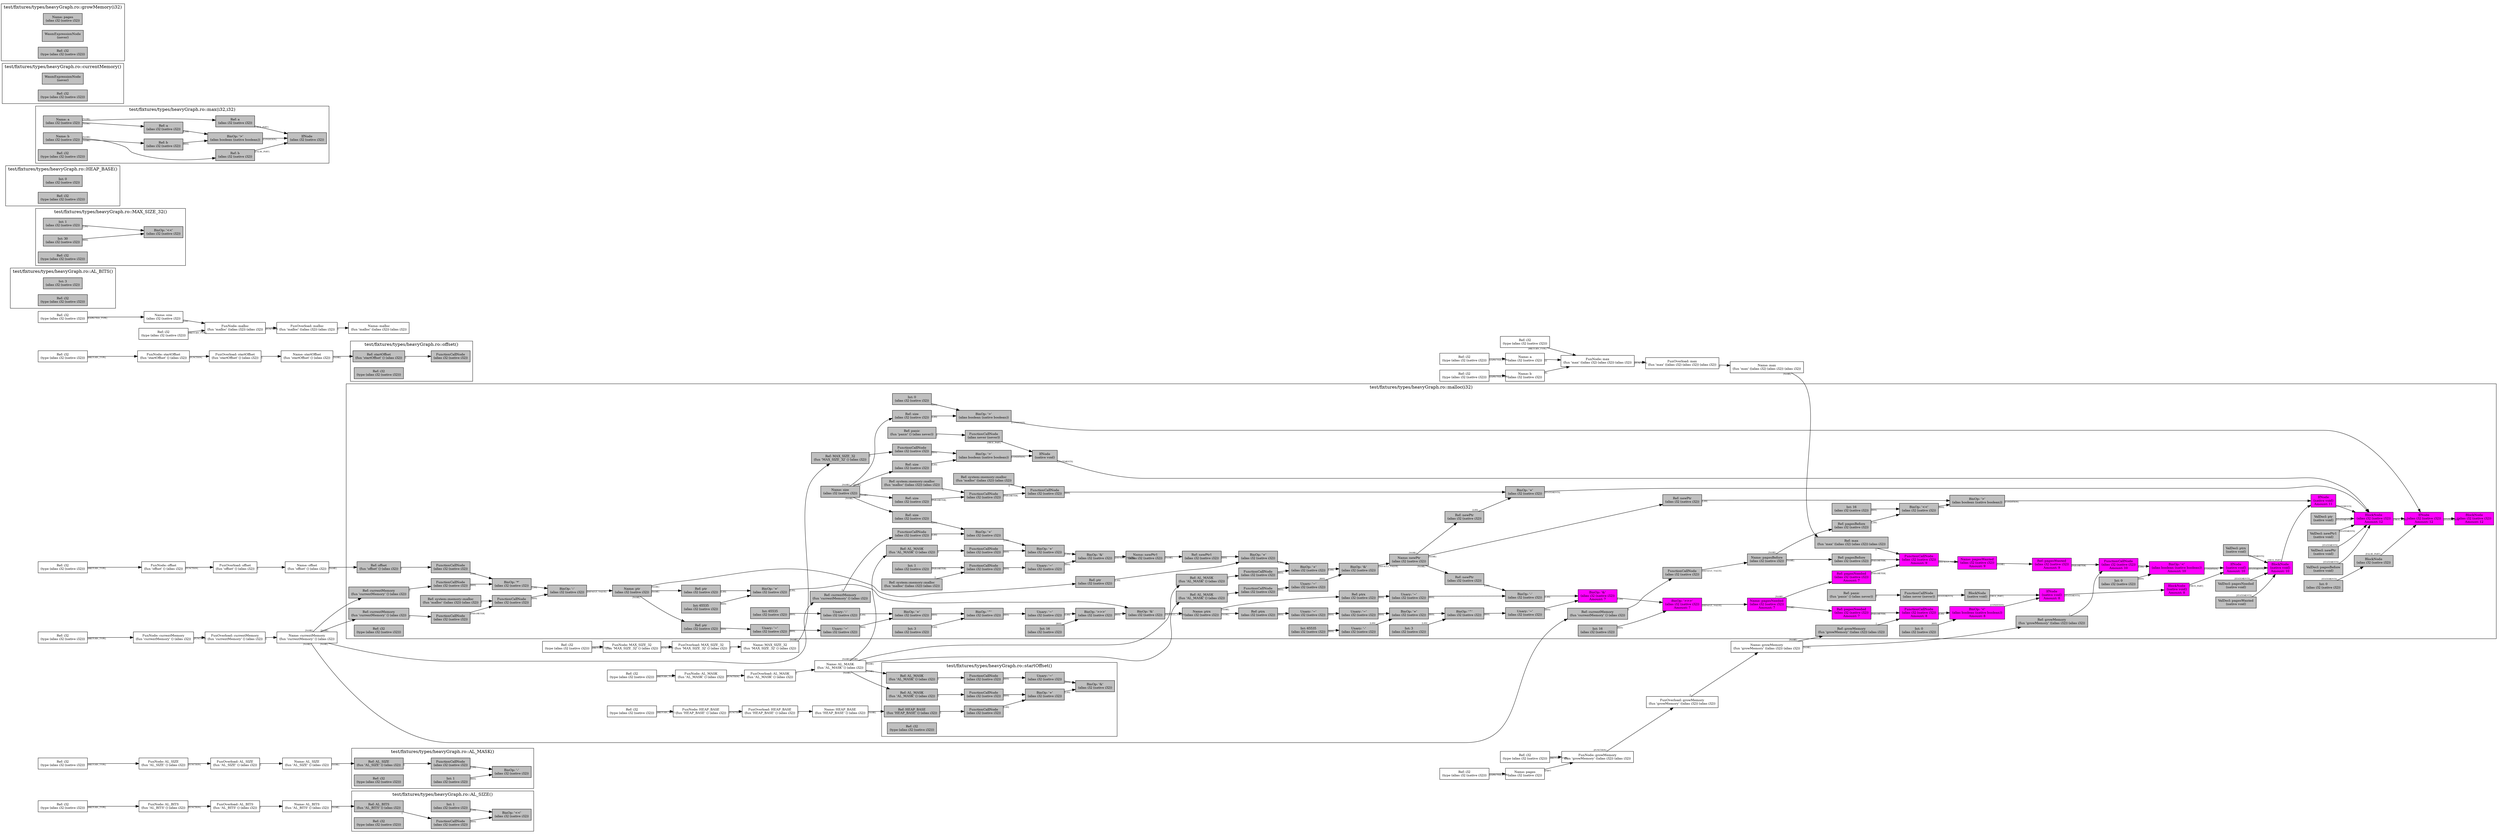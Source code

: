 digraph Document {
  node [shape=box,fontsize=10]; rankdir=LR;
  1 [label="FunOverload: AL_BITS\n(fun 'AL_BITS' () (alias i32))", fillcolor=grey];
  2 [label="FunNode: AL_BITS\n(fun 'AL_BITS' () (alias i32))", fillcolor=grey];
  3 [label="Ref: i32\n(type (alias i32 (native i32)))", fillcolor=grey];
  4 [label="Name: AL_BITS\n(fun 'AL_BITS' () (alias i32))", fillcolor=grey];
  5 [label="FunOverload: AL_SIZE\n(fun 'AL_SIZE' () (alias i32))", fillcolor=grey];
  6 [label="FunNode: AL_SIZE\n(fun 'AL_SIZE' () (alias i32))", fillcolor=grey];
  7 [label="Ref: i32\n(type (alias i32 (native i32)))", fillcolor=grey];
  8 [label="Name: AL_SIZE\n(fun 'AL_SIZE' () (alias i32))", fillcolor=grey];
  9 [label="FunOverload: AL_MASK\n(fun 'AL_MASK' () (alias i32))", fillcolor=grey];
  10 [label="FunNode: AL_MASK\n(fun 'AL_MASK' () (alias i32))", fillcolor=grey];
  11 [label="Ref: i32\n(type (alias i32 (native i32)))", fillcolor=grey];
  12 [label="Name: AL_MASK\n(fun 'AL_MASK' () (alias i32))", fillcolor=grey];
  13 [label="FunOverload: MAX_SIZE_32\n(fun 'MAX_SIZE_32' () (alias i32))", fillcolor=grey];
  14 [label="FunNode: MAX_SIZE_32\n(fun 'MAX_SIZE_32' () (alias i32))", fillcolor=grey];
  15 [label="Ref: i32\n(type (alias i32 (native i32)))", fillcolor=grey];
  16 [label="Name: MAX_SIZE_32\n(fun 'MAX_SIZE_32' () (alias i32))", fillcolor=grey];
  17 [label="FunOverload: HEAP_BASE\n(fun 'HEAP_BASE' () (alias i32))", fillcolor=grey];
  18 [label="FunNode: HEAP_BASE\n(fun 'HEAP_BASE' () (alias i32))", fillcolor=grey];
  19 [label="Ref: i32\n(type (alias i32 (native i32)))", fillcolor=grey];
  20 [label="Name: HEAP_BASE\n(fun 'HEAP_BASE' () (alias i32))", fillcolor=grey];
  21 [label="FunOverload: startOffset\n(fun 'startOffset' () (alias i32))", fillcolor=grey];
  22 [label="FunNode: startOffset\n(fun 'startOffset' () (alias i32))", fillcolor=grey];
  23 [label="Ref: i32\n(type (alias i32 (native i32)))", fillcolor=grey];
  24 [label="Name: startOffset\n(fun 'startOffset' () (alias i32))", fillcolor=grey];
  25 [label="FunOverload: offset\n(fun 'offset' () (alias i32))", fillcolor=grey];
  26 [label="FunNode: offset\n(fun 'offset' () (alias i32))", fillcolor=grey];
  27 [label="Ref: i32\n(type (alias i32 (native i32)))", fillcolor=grey];
  28 [label="Name: offset\n(fun 'offset' () (alias i32))", fillcolor=grey];
  29 [label="FunOverload: max\n(fun 'max' ((alias i32) (alias i32)) (alias i32))", fillcolor=grey];
  30 [label="FunNode: max\n(fun 'max' ((alias i32) (alias i32)) (alias i32))", fillcolor=grey];
  31 [label="Ref: i32\n(type (alias i32 (native i32)))", fillcolor=grey];
  32 [label="Name: a\n(alias i32 (native i32))", fillcolor=grey];
  33 [label="Ref: i32\n(type (alias i32 (native i32)))", fillcolor=grey];
  34 [label="Name: b\n(alias i32 (native i32))", fillcolor=grey];
  35 [label="Ref: i32\n(type (alias i32 (native i32)))", fillcolor=grey];
  36 [label="Name: max\n(fun 'max' ((alias i32) (alias i32)) (alias i32))", fillcolor=grey];
  37 [label="FunOverload: currentMemory\n(fun 'currentMemory' () (alias i32))", fillcolor=grey];
  38 [label="FunNode: currentMemory\n(fun 'currentMemory' () (alias i32))", fillcolor=grey];
  39 [label="Ref: i32\n(type (alias i32 (native i32)))", fillcolor=grey];
  40 [label="Name: currentMemory\n(fun 'currentMemory' () (alias i32))", fillcolor=grey];
  41 [label="FunOverload: growMemory\n(fun 'growMemory' ((alias i32)) (alias i32))", fillcolor=grey];
  42 [label="FunNode: growMemory\n(fun 'growMemory' ((alias i32)) (alias i32))", fillcolor=grey];
  43 [label="Ref: i32\n(type (alias i32 (native i32)))", fillcolor=grey];
  44 [label="Name: pages\n(alias i32 (native i32))", fillcolor=grey];
  45 [label="Ref: i32\n(type (alias i32 (native i32)))", fillcolor=grey];
  46 [label="Name: growMemory\n(fun 'growMemory' ((alias i32)) (alias i32))", fillcolor=grey];
  47 [label="FunOverload: malloc\n(fun 'malloc' ((alias i32)) (alias i32))", fillcolor=grey];
  48 [label="FunNode: malloc\n(fun 'malloc' ((alias i32)) (alias i32))", fillcolor=grey];
  49 [label="Ref: i32\n(type (alias i32 (native i32)))", fillcolor=grey];
  50 [label="Name: size\n(alias i32 (native i32))", fillcolor=grey];
  51 [label="Ref: i32\n(type (alias i32 (native i32)))", fillcolor=grey];
  52 [label="Name: malloc\n(fun 'malloc' ((alias i32)) (alias i32))", fillcolor=grey];
  subgraph cluster0 { rankdir=TB;
    node [style=filled, fillcolor=grey];
    53 [label="Int: 3\n(alias i32 (native i32))", fillcolor=grey];
    54 [label="Ref: i32\n(type (alias i32 (native i32)))", fillcolor=grey];
  label="test/fixtures/types/heavyGraph.ro::AL_BITS()";
}
  subgraph cluster1 { rankdir=TB;
    node [style=filled, fillcolor=grey];
    55 [label="BinOp: '<<'\n(alias i32 (native i32))", fillcolor=grey];
    56 [label="Int: 1\n(alias i32 (native i32))", fillcolor=grey];
    57 [label="FunctionCallNode\n(alias i32 (native i32))", fillcolor=grey];
    58 [label="Ref: AL_BITS\n(fun 'AL_BITS' () (alias i32))", fillcolor=grey];
    59 [label="Ref: i32\n(type (alias i32 (native i32)))", fillcolor=grey];
    56 -> 55[taillabel="[LHS]" fontname="times" fontsize = 7 color="black" ];
    57 -> 55[taillabel="[RHS]" fontname="times" fontsize = 7 color="black" ];
    58 -> 57[taillabel="[]" fontname="times" fontsize = 7 color="black" ];
  label="test/fixtures/types/heavyGraph.ro::AL_SIZE()";
}
  subgraph cluster2 { rankdir=TB;
    node [style=filled, fillcolor=grey];
    60 [label="BinOp: '-'\n(alias i32 (native i32))", fillcolor=grey];
    61 [label="FunctionCallNode\n(alias i32 (native i32))", fillcolor=grey];
    62 [label="Ref: AL_SIZE\n(fun 'AL_SIZE' () (alias i32))", fillcolor=grey];
    63 [label="Int: 1\n(alias i32 (native i32))", fillcolor=grey];
    64 [label="Ref: i32\n(type (alias i32 (native i32)))", fillcolor=grey];
    61 -> 60[taillabel="[LHS]" fontname="times" fontsize = 7 color="black" ];
    62 -> 61[taillabel="[]" fontname="times" fontsize = 7 color="black" ];
    63 -> 60[taillabel="[RHS]" fontname="times" fontsize = 7 color="black" ];
  label="test/fixtures/types/heavyGraph.ro::AL_MASK()";
}
  subgraph cluster3 { rankdir=TB;
    node [style=filled, fillcolor=grey];
    65 [label="BinOp: '<<'\n(alias i32 (native i32))", fillcolor=grey];
    66 [label="Int: 1\n(alias i32 (native i32))", fillcolor=grey];
    67 [label="Int: 30\n(alias i32 (native i32))", fillcolor=grey];
    68 [label="Ref: i32\n(type (alias i32 (native i32)))", fillcolor=grey];
    66 -> 65[taillabel="[LHS]" fontname="times" fontsize = 7 color="black" ];
    67 -> 65[taillabel="[RHS]" fontname="times" fontsize = 7 color="black" ];
  label="test/fixtures/types/heavyGraph.ro::MAX_SIZE_32()";
}
  subgraph cluster4 { rankdir=TB;
    node [style=filled, fillcolor=grey];
    69 [label="Int: 0\n(alias i32 (native i32))", fillcolor=grey];
    70 [label="Ref: i32\n(type (alias i32 (native i32)))", fillcolor=grey];
  label="test/fixtures/types/heavyGraph.ro::HEAP_BASE()";
}
  subgraph cluster5 { rankdir=TB;
    node [style=filled, fillcolor=grey];
    71 [label="BinOp: '&'\n(alias i32 (native i32))", fillcolor=grey];
    72 [label="BinOp: '+'\n(alias i32 (native i32))", fillcolor=grey];
    73 [label="FunctionCallNode\n(alias i32 (native i32))", fillcolor=grey];
    74 [label="Ref: HEAP_BASE\n(fun 'HEAP_BASE' () (alias i32))", fillcolor=grey];
    75 [label="FunctionCallNode\n(alias i32 (native i32))", fillcolor=grey];
    76 [label="Ref: AL_MASK\n(fun 'AL_MASK' () (alias i32))", fillcolor=grey];
    77 [label="Unary: '~'\n(alias i32 (native i32))", fillcolor=grey];
    78 [label="FunctionCallNode\n(alias i32 (native i32))", fillcolor=grey];
    79 [label="Ref: AL_MASK\n(fun 'AL_MASK' () (alias i32))", fillcolor=grey];
    80 [label="Ref: i32\n(type (alias i32 (native i32)))", fillcolor=grey];
    72 -> 71[taillabel="[LHS]" fontname="times" fontsize = 7 color="black" ];
    73 -> 72[taillabel="[LHS]" fontname="times" fontsize = 7 color="black" ];
    74 -> 73[taillabel="[]" fontname="times" fontsize = 7 color="black" ];
    75 -> 72[taillabel="[RHS]" fontname="times" fontsize = 7 color="black" ];
    76 -> 75[taillabel="[]" fontname="times" fontsize = 7 color="black" ];
    77 -> 71[taillabel="[RHS]" fontname="times" fontsize = 7 color="black" ];
    78 -> 77[taillabel="[RHS]" fontname="times" fontsize = 7 color="black" ];
    79 -> 78[taillabel="[]" fontname="times" fontsize = 7 color="black" ];
  label="test/fixtures/types/heavyGraph.ro::startOffset()";
}
  subgraph cluster6 { rankdir=TB;
    node [style=filled, fillcolor=grey];
    81 [label="FunctionCallNode\n(alias i32 (native i32))", fillcolor=grey];
    82 [label="Ref: startOffset\n(fun 'startOffset' () (alias i32))", fillcolor=grey];
    83 [label="Ref: i32\n(type (alias i32 (native i32)))", fillcolor=grey];
    82 -> 81[taillabel="[]" fontname="times" fontsize = 7 color="black" ];
  label="test/fixtures/types/heavyGraph.ro::offset()";
}
  subgraph cluster7 { rankdir=TB;
    node [style=filled, fillcolor=grey];
    84 [label="Name: a\n(alias i32 (native i32))", fillcolor=grey];
    85 [label="Name: b\n(alias i32 (native i32))", fillcolor=grey];
    86 [label="IfNode\n(alias i32 (native i32))", fillcolor=grey];
    87 [label="Ref: a\n(alias i32 (native i32))", fillcolor=grey];
    88 [label="BinOp: '>'\n(alias boolean (native boolean))", fillcolor=grey];
    89 [label="Ref: a\n(alias i32 (native i32))", fillcolor=grey];
    90 [label="Ref: b\n(alias i32 (native i32))", fillcolor=grey];
    91 [label="Ref: b\n(alias i32 (native i32))", fillcolor=grey];
    92 [label="Ref: i32\n(type (alias i32 (native i32)))", fillcolor=grey];
    84 -> 87[taillabel="[NAME]" fontname="times" fontsize = 7 color="black" ];
    84 -> 89[taillabel="[NAME]" fontname="times" fontsize = 7 color="black" ];
    85 -> 90[taillabel="[NAME]" fontname="times" fontsize = 7 color="black" ];
    85 -> 91[taillabel="[NAME]" fontname="times" fontsize = 7 color="black" ];
    87 -> 86[taillabel="[TRUE_PART]" fontname="times" fontsize = 7 color="black" ];
    88 -> 86[taillabel="[CONDITION]" fontname="times" fontsize = 7 color="black" ];
    89 -> 88[taillabel="[LHS]" fontname="times" fontsize = 7 color="black" ];
    90 -> 88[taillabel="[RHS]" fontname="times" fontsize = 7 color="black" ];
    91 -> 86[taillabel="[FALSE_PART]" fontname="times" fontsize = 7 color="black" ];
  label="test/fixtures/types/heavyGraph.ro::max(i32,i32)";
}
  subgraph cluster8 { rankdir=TB;
    node [style=filled, fillcolor=grey];
    93 [label="WasmExpressionNode\n(never)", fillcolor=grey];
    94 [label="Ref: i32\n(type (alias i32 (native i32)))", fillcolor=grey];
  label="test/fixtures/types/heavyGraph.ro::currentMemory()";
}
  subgraph cluster9 { rankdir=TB;
    node [style=filled, fillcolor=grey];
    95 [label="Name: pages\n(alias i32 (native i32))", fillcolor=grey];
    96 [label="WasmExpressionNode\n(never)", fillcolor=grey];
    97 [label="Ref: i32\n(type (alias i32 (native i32)))", fillcolor=grey];
  label="test/fixtures/types/heavyGraph.ro::growMemory(i32)";
}
  subgraph cluster10 { rankdir=TB;
    node [style=filled, fillcolor=grey];
    98 [label="Name: size\n(alias i32 (native i32))", fillcolor=grey];
    99 [label="BlockNode\n(alias i32 (native i32))
Amount: 12", fillcolor=magenta];
    100 [label="IfNode\n(alias i32 (native i32))
Amount: 12", fillcolor=magenta];
    101 [label="BlockNode\n(alias i32 (native i32))
Amount: 12", fillcolor=magenta];
    102 [label="IfNode\n(native void)", fillcolor=grey];
    103 [label="FunctionCallNode\n(alias never (never))", fillcolor=grey];
    104 [label="Ref: panic\n(fun 'panic' () (alias never))", fillcolor=grey];
    105 [label="BinOp: '>'\n(alias boolean (native boolean))", fillcolor=grey];
    106 [label="Ref: size\n(alias i32 (native i32))", fillcolor=grey];
    107 [label="FunctionCallNode\n(alias i32 (native i32))", fillcolor=grey];
    108 [label="Ref: MAX_SIZE_32\n(fun 'MAX_SIZE_32' () (alias i32))", fillcolor=grey];
    109 [label="ValDecl: ptr\n(native void)", fillcolor=grey];
    110 [label="Name: ptr\n(alias i32 (native i32))", fillcolor=grey];
    111 [label="BinOp: '-'\n(alias i32 (native i32))", fillcolor=grey];
    112 [label="BinOp: '*'\n(alias i32 (native i32))", fillcolor=grey];
    113 [label="FunctionCallNode\n(alias i32 (native i32))", fillcolor=grey];
    114 [label="Ref: offset\n(fun 'offset' () (alias i32))", fillcolor=grey];
    115 [label="FunctionCallNode\n(alias i32 (native i32))", fillcolor=grey];
    116 [label="Ref: currentMemory\n(fun 'currentMemory' () (alias i32))", fillcolor=grey];
    117 [label="FunctionCallNode\n(alias i32 (native i32))", fillcolor=grey];
    118 [label="Ref: system::memory::malloc\n(fun 'malloc' ((alias i32)) (alias i32))", fillcolor=grey];
    119 [label="FunctionCallNode\n(alias i32 (native i32))", fillcolor=grey];
    120 [label="Ref: currentMemory\n(fun 'currentMemory' () (alias i32))", fillcolor=grey];
    121 [label="ValDecl: newPtr1\n(native void)", fillcolor=grey];
    122 [label="Name: newPtr1\n(alias i32 (native i32))", fillcolor=grey];
    123 [label="BinOp: '&'\n(alias i32 (native i32))", fillcolor=grey];
    124 [label="BinOp: '+'\n(alias i32 (native i32))", fillcolor=grey];
    125 [label="BinOp: '+'\n(alias i32 (native i32))", fillcolor=grey];
    126 [label="FunctionCallNode\n(alias i32 (native i32))", fillcolor=grey];
    127 [label="Ref: currentMemory\n(fun 'currentMemory' () (alias i32))", fillcolor=grey];
    128 [label="Ref: size\n(alias i32 (native i32))", fillcolor=grey];
    129 [label="FunctionCallNode\n(alias i32 (native i32))", fillcolor=grey];
    130 [label="Ref: AL_MASK\n(fun 'AL_MASK' () (alias i32))", fillcolor=grey];
    131 [label="Unary: '~'\n(alias i32 (native i32))", fillcolor=grey];
    132 [label="FunctionCallNode\n(alias i32 (native i32))", fillcolor=grey];
    133 [label="Ref: system::memory::malloc\n(fun 'malloc' ((alias i32)) (alias i32))", fillcolor=grey];
    134 [label="Int: 1\n(alias i32 (native i32))", fillcolor=grey];
    135 [label="ValDecl: newPtr\n(native void)", fillcolor=grey];
    136 [label="Name: newPtr\n(alias i32 (native i32))", fillcolor=grey];
    137 [label="BinOp: '&'\n(alias i32 (native i32))", fillcolor=grey];
    138 [label="BinOp: '+'\n(alias i32 (native i32))", fillcolor=grey];
    139 [label="BinOp: '+'\n(alias i32 (native i32))", fillcolor=grey];
    140 [label="Ref: ptr\n(alias i32 (native i32))", fillcolor=grey];
    141 [label="Ref: newPtr1\n(alias i32 (native i32))", fillcolor=grey];
    142 [label="FunctionCallNode\n(alias i32 (native i32))", fillcolor=grey];
    143 [label="Ref: AL_MASK\n(fun 'AL_MASK' () (alias i32))", fillcolor=grey];
    144 [label="Unary: '~'\n(alias i32 (native i32))", fillcolor=grey];
    145 [label="FunctionCallNode\n(alias i32 (native i32))", fillcolor=grey];
    146 [label="Ref: AL_MASK\n(fun 'AL_MASK' () (alias i32))", fillcolor=grey];
    147 [label="ValDecl: pagesBefore\n(native void)", fillcolor=grey];
    148 [label="Name: pagesBefore\n(alias i32 (native i32))", fillcolor=grey];
    149 [label="FunctionCallNode\n(alias i32 (native i32))", fillcolor=grey];
    150 [label="Ref: currentMemory\n(fun 'currentMemory' () (alias i32))", fillcolor=grey];
    151 [label="IfNode\n(native void)
Amount: 11", fillcolor=magenta];
    152 [label="BlockNode\n(native void)
Amount: 10", fillcolor=magenta];
    153 [label="ValDecl: ptrx\n(native void)", fillcolor=grey];
    154 [label="Name: ptrx\n(alias i32 (native i32))", fillcolor=grey];
    155 [label="BinOp: '&'\n(alias i32 (native i32))", fillcolor=grey];
    156 [label="BinOp: '+'\n(alias i32 (native i32))", fillcolor=grey];
    157 [label="Ref: ptr\n(alias i32 (native i32))", fillcolor=grey];
    158 [label="Int: 65535\n(alias i32 (native i32))", fillcolor=grey];
    159 [label="BinOp: '>>>'\n(alias i32 (native i32))", fillcolor=grey];
    160 [label="Unary: '~'\n(alias i32 (native i32))", fillcolor=grey];
    161 [label="BinOp: '^'\n(alias i32 (native i32))", fillcolor=grey];
    162 [label="Int: 3\n(alias i32 (native i32))", fillcolor=grey];
    163 [label="BinOp: '+'\n(alias i32 (native i32))", fillcolor=grey];
    164 [label="Unary: '-'\n(alias i32 (native i32))", fillcolor=grey];
    165 [label="Int: 65535\n(alias i32 (native i32))", fillcolor=grey];
    166 [label="Unary: '~'\n(alias i32 (native i32))", fillcolor=grey];
    167 [label="Unary: '~'\n(alias i32 (native i32))", fillcolor=grey];
    168 [label="Ref: ptr\n(alias i32 (native i32))", fillcolor=grey];
    169 [label="Int: 16\n(alias i32 (native i32))", fillcolor=grey];
    170 [label="ValDecl: pagesNeeded\n(native void)", fillcolor=grey];
    171 [label="Name: pagesNeeded\n(alias i32 (native i32))
Amount: 7", fillcolor=magenta];
    172 [label="BinOp: '>>>'\n(alias i32 (native i32))
Amount: 7", fillcolor=magenta];
    173 [label="BinOp: '&'\n(alias i32 (native i32))
Amount: 7", fillcolor=magenta];
    174 [label="BinOp: '-'\n(alias i32 (native i32))", fillcolor=grey];
    175 [label="Ref: newPtr\n(alias i32 (native i32))", fillcolor=grey];
    176 [label="Unary: '~'\n(alias i32 (native i32))", fillcolor=grey];
    177 [label="Ref: ptrx\n(alias i32 (native i32))", fillcolor=grey];
    178 [label="Unary: '~'\n(alias i32 (native i32))", fillcolor=grey];
    179 [label="BinOp: '^'\n(alias i32 (native i32))", fillcolor=grey];
    180 [label="Int: 3\n(alias i32 (native i32))", fillcolor=grey];
    181 [label="BinOp: '+'\n(alias i32 (native i32))", fillcolor=grey];
    182 [label="Unary: '-'\n(alias i32 (native i32))", fillcolor=grey];
    183 [label="Int: 65535\n(alias i32 (native i32))", fillcolor=grey];
    184 [label="Unary: '~'\n(alias i32 (native i32))", fillcolor=grey];
    185 [label="Unary: '~'\n(alias i32 (native i32))", fillcolor=grey];
    186 [label="Ref: ptrx\n(alias i32 (native i32))", fillcolor=grey];
    187 [label="Int: 16\n(alias i32 (native i32))", fillcolor=grey];
    188 [label="ValDecl: pagesWanted\n(native void)", fillcolor=grey];
    189 [label="Name: pagesWanted\n(alias i32 (native i32))
Amount: 9", fillcolor=magenta];
    190 [label="FunctionCallNode\n(alias i32 (native i32))
Amount: 9", fillcolor=magenta];
    191 [label="Ref: max\n(fun 'max' ((alias i32) (alias i32)) (alias i32))", fillcolor=grey];
    192 [label="Ref: pagesBefore\n(alias i32 (native i32))", fillcolor=grey];
    193 [label="Ref: pagesNeeded\n(alias i32 (native i32))
Amount: 7", fillcolor=magenta];
    194 [label="IfNode\n(native void)
Amount: 10", fillcolor=magenta];
    195 [label="BlockNode\n(native void)
Amount: 8", fillcolor=magenta];
    196 [label="IfNode\n(native void)
Amount: 8", fillcolor=magenta];
    197 [label="BlockNode\n(native void)", fillcolor=grey];
    198 [label="FunctionCallNode\n(alias never (never))", fillcolor=grey];
    199 [label="Ref: panic\n(fun 'panic' () (alias never))", fillcolor=grey];
    200 [label="BinOp: '<'\n(alias boolean (native boolean))
Amount: 8", fillcolor=magenta];
    201 [label="FunctionCallNode\n(alias i32 (native i32))
Amount: 8", fillcolor=magenta];
    202 [label="Ref: growMemory\n(fun 'growMemory' ((alias i32)) (alias i32))", fillcolor=grey];
    203 [label="Ref: pagesNeeded\n(alias i32 (native i32))
Amount: 7", fillcolor=magenta];
    204 [label="Int: 0\n(alias i32 (native i32))", fillcolor=grey];
    205 [label="BinOp: '<'\n(alias boolean (native boolean))
Amount: 10", fillcolor=magenta];
    206 [label="FunctionCallNode\n(alias i32 (native i32))
Amount: 10", fillcolor=magenta];
    207 [label="Ref: growMemory\n(fun 'growMemory' ((alias i32)) (alias i32))", fillcolor=grey];
    208 [label="Ref: pagesWanted\n(alias i32 (native i32))
Amount: 9", fillcolor=magenta];
    209 [label="Int: 0\n(alias i32 (native i32))", fillcolor=grey];
    210 [label="BinOp: '>'\n(alias boolean (native boolean))", fillcolor=grey];
    211 [label="Ref: newPtr\n(alias i32 (native i32))", fillcolor=grey];
    212 [label="BinOp: '<<'\n(alias i32 (native i32))", fillcolor=grey];
    213 [label="Ref: pagesBefore\n(alias i32 (native i32))", fillcolor=grey];
    214 [label="Int: 16\n(alias i32 (native i32))", fillcolor=grey];
    215 [label="BinOp: '+'\n(alias i32 (native i32))", fillcolor=grey];
    216 [label="Ref: newPtr\n(alias i32 (native i32))", fillcolor=grey];
    217 [label="FunctionCallNode\n(alias i32 (native i32))", fillcolor=grey];
    218 [label="Ref: system::memory::malloc\n(fun 'malloc' ((alias i32)) (alias i32))", fillcolor=grey];
    219 [label="FunctionCallNode\n(alias i32 (native i32))", fillcolor=grey];
    220 [label="Ref: system::memory::malloc\n(fun 'malloc' ((alias i32)) (alias i32))", fillcolor=grey];
    221 [label="Ref: size\n(alias i32 (native i32))", fillcolor=grey];
    222 [label="BinOp: '>'\n(alias boolean (native boolean))", fillcolor=grey];
    223 [label="Ref: size\n(alias i32 (native i32))", fillcolor=grey];
    224 [label="Int: 0\n(alias i32 (native i32))", fillcolor=grey];
    225 [label="BlockNode\n(alias i32 (native i32))", fillcolor=grey];
    226 [label="Int: 0\n(alias i32 (native i32))", fillcolor=grey];
    227 [label="Ref: i32\n(type (alias i32 (native i32)))", fillcolor=grey];
    98 -> 106[taillabel="[NAME]" fontname="times" fontsize = 7 color="black" ];
    98 -> 128[taillabel="[NAME]" fontname="times" fontsize = 7 color="black" ];
    98 -> 221[taillabel="[NAME]" fontname="times" fontsize = 7 color="black" ];
    98 -> 223[taillabel="[NAME]" fontname="times" fontsize = 7 color="black" ];
    100 -> 99[taillabel="[STATEMENTS]" fontname="times" fontsize = 7 color="black" ];
    101 -> 100[taillabel="[TRUE_PART]" fontname="times" fontsize = 7 color="black" ];
    102 -> 101[taillabel="[STATEMENTS]" fontname="times" fontsize = 7 color="black" ];
    103 -> 102[taillabel="[TRUE_PART]" fontname="times" fontsize = 7 color="black" ];
    104 -> 103[taillabel="[]" fontname="times" fontsize = 7 color="black" ];
    105 -> 102[taillabel="[CONDITION]" fontname="times" fontsize = 7 color="black" ];
    106 -> 105[taillabel="[LHS]" fontname="times" fontsize = 7 color="black" ];
    107 -> 105[taillabel="[RHS]" fontname="times" fontsize = 7 color="black" ];
    108 -> 107[taillabel="[]" fontname="times" fontsize = 7 color="black" ];
    109 -> 101[taillabel="[STATEMENTS]" fontname="times" fontsize = 7 color="black" ];
    110 -> 140[taillabel="[NAME]" fontname="times" fontsize = 7 color="black" ];
    110 -> 157[taillabel="[NAME]" fontname="times" fontsize = 7 color="black" ];
    110 -> 168[taillabel="[NAME]" fontname="times" fontsize = 7 color="black" ];
    111 -> 110[taillabel="[DEFAULT_VALUE]" fontname="times" fontsize = 7 color="black" ];
    112 -> 111[taillabel="[LHS]" fontname="times" fontsize = 7 color="black" ];
    113 -> 112[taillabel="[LHS]" fontname="times" fontsize = 7 color="black" ];
    114 -> 113[taillabel="[]" fontname="times" fontsize = 7 color="black" ];
    115 -> 112[taillabel="[RHS]" fontname="times" fontsize = 7 color="black" ];
    116 -> 115[taillabel="[]" fontname="times" fontsize = 7 color="black" ];
    117 -> 111[taillabel="[RHS]" fontname="times" fontsize = 7 color="black" ];
    118 -> 117[taillabel="[]" fontname="times" fontsize = 7 color="black" ];
    119 -> 117[taillabel="[PARAMETER]" fontname="times" fontsize = 7 color="black" ];
    120 -> 119[taillabel="[]" fontname="times" fontsize = 7 color="black" ];
    121 -> 101[taillabel="[STATEMENTS]" fontname="times" fontsize = 7 color="black" ];
    122 -> 141[taillabel="[NAME]" fontname="times" fontsize = 7 color="black" ];
    123 -> 122[taillabel="[DEFAULT_VALUE]" fontname="times" fontsize = 7 color="black" ];
    124 -> 123[taillabel="[LHS]" fontname="times" fontsize = 7 color="black" ];
    125 -> 124[taillabel="[LHS]" fontname="times" fontsize = 7 color="black" ];
    126 -> 125[taillabel="[LHS]" fontname="times" fontsize = 7 color="black" ];
    127 -> 126[taillabel="[]" fontname="times" fontsize = 7 color="black" ];
    128 -> 125[taillabel="[RHS]" fontname="times" fontsize = 7 color="black" ];
    129 -> 124[taillabel="[RHS]" fontname="times" fontsize = 7 color="black" ];
    130 -> 129[taillabel="[]" fontname="times" fontsize = 7 color="black" ];
    131 -> 123[taillabel="[RHS]" fontname="times" fontsize = 7 color="black" ];
    132 -> 131[taillabel="[RHS]" fontname="times" fontsize = 7 color="black" ];
    133 -> 132[taillabel="[]" fontname="times" fontsize = 7 color="black" ];
    134 -> 132[taillabel="[PARAMETER]" fontname="times" fontsize = 7 color="black" ];
    135 -> 101[taillabel="[STATEMENTS]" fontname="times" fontsize = 7 color="black" ];
    136 -> 175[taillabel="[NAME]" fontname="times" fontsize = 7 color="black" ];
    136 -> 211[taillabel="[NAME]" fontname="times" fontsize = 7 color="black" ];
    136 -> 216[taillabel="[NAME]" fontname="times" fontsize = 7 color="black" ];
    137 -> 136[taillabel="[DEFAULT_VALUE]" fontname="times" fontsize = 7 color="black" ];
    138 -> 137[taillabel="[LHS]" fontname="times" fontsize = 7 color="black" ];
    139 -> 138[taillabel="[LHS]" fontname="times" fontsize = 7 color="black" ];
    140 -> 139[taillabel="[LHS]" fontname="times" fontsize = 7 color="black" ];
    141 -> 139[taillabel="[RHS]" fontname="times" fontsize = 7 color="black" ];
    142 -> 138[taillabel="[RHS]" fontname="times" fontsize = 7 color="black" ];
    143 -> 142[taillabel="[]" fontname="times" fontsize = 7 color="black" ];
    144 -> 137[taillabel="[RHS]" fontname="times" fontsize = 7 color="black" ];
    145 -> 144[taillabel="[RHS]" fontname="times" fontsize = 7 color="black" ];
    146 -> 145[taillabel="[]" fontname="times" fontsize = 7 color="black" ];
    147 -> 101[taillabel="[STATEMENTS]" fontname="times" fontsize = 7 color="black" ];
    148 -> 192[taillabel="[NAME]" fontname="times" fontsize = 7 color="black" ];
    148 -> 213[taillabel="[NAME]" fontname="times" fontsize = 7 color="black" ];
    149 -> 148[taillabel="[DEFAULT_VALUE]" fontname="times" fontsize = 7 color="black" ];
    150 -> 149[taillabel="[]" fontname="times" fontsize = 7 color="black" ];
    151 -> 101[taillabel="[STATEMENTS]" fontname="times" fontsize = 7 color="black" ];
    152 -> 151[taillabel="[TRUE_PART]" fontname="times" fontsize = 7 color="black" ];
    153 -> 152[taillabel="[STATEMENTS]" fontname="times" fontsize = 7 color="black" ];
    154 -> 177[taillabel="[NAME]" fontname="times" fontsize = 7 color="black" ];
    154 -> 186[taillabel="[NAME]" fontname="times" fontsize = 7 color="black" ];
    155 -> 154[taillabel="[DEFAULT_VALUE]" fontname="times" fontsize = 7 color="black" ];
    156 -> 155[taillabel="[LHS]" fontname="times" fontsize = 7 color="black" ];
    157 -> 156[taillabel="[LHS]" fontname="times" fontsize = 7 color="black" ];
    158 -> 156[taillabel="[RHS]" fontname="times" fontsize = 7 color="black" ];
    159 -> 155[taillabel="[RHS]" fontname="times" fontsize = 7 color="black" ];
    160 -> 159[taillabel="[LHS]" fontname="times" fontsize = 7 color="black" ];
    161 -> 160[taillabel="[RHS]" fontname="times" fontsize = 7 color="black" ];
    162 -> 161[taillabel="[LHS]" fontname="times" fontsize = 7 color="black" ];
    163 -> 161[taillabel="[RHS]" fontname="times" fontsize = 7 color="black" ];
    164 -> 163[taillabel="[LHS]" fontname="times" fontsize = 7 color="black" ];
    165 -> 164[taillabel="[RHS]" fontname="times" fontsize = 7 color="black" ];
    166 -> 163[taillabel="[RHS]" fontname="times" fontsize = 7 color="black" ];
    167 -> 166[taillabel="[RHS]" fontname="times" fontsize = 7 color="black" ];
    168 -> 167[taillabel="[RHS]" fontname="times" fontsize = 7 color="black" ];
    169 -> 159[taillabel="[RHS]" fontname="times" fontsize = 7 color="black" ];
    170 -> 152[taillabel="[STATEMENTS]" fontname="times" fontsize = 7 color="black" ];
    171 -> 193[taillabel="[NAME]" fontname="times" fontsize = 7 color="black" ];
    171 -> 203[taillabel="[NAME]" fontname="times" fontsize = 7 color="black" ];
    172 -> 171[taillabel="[DEFAULT_VALUE]" fontname="times" fontsize = 7 color="black" ];
    173 -> 172[taillabel="[LHS]" fontname="times" fontsize = 7 color="black" ];
    174 -> 173[taillabel="[LHS]" fontname="times" fontsize = 7 color="black" ];
    175 -> 174[taillabel="[LHS]" fontname="times" fontsize = 7 color="black" ];
    176 -> 174[taillabel="[RHS]" fontname="times" fontsize = 7 color="black" ];
    177 -> 176[taillabel="[RHS]" fontname="times" fontsize = 7 color="black" ];
    178 -> 173[taillabel="[RHS]" fontname="times" fontsize = 7 color="black" ];
    179 -> 178[taillabel="[RHS]" fontname="times" fontsize = 7 color="black" ];
    180 -> 179[taillabel="[LHS]" fontname="times" fontsize = 7 color="black" ];
    181 -> 179[taillabel="[RHS]" fontname="times" fontsize = 7 color="black" ];
    182 -> 181[taillabel="[LHS]" fontname="times" fontsize = 7 color="black" ];
    183 -> 182[taillabel="[RHS]" fontname="times" fontsize = 7 color="black" ];
    184 -> 181[taillabel="[RHS]" fontname="times" fontsize = 7 color="black" ];
    185 -> 184[taillabel="[RHS]" fontname="times" fontsize = 7 color="black" ];
    186 -> 185[taillabel="[RHS]" fontname="times" fontsize = 7 color="black" ];
    187 -> 172[taillabel="[RHS]" fontname="times" fontsize = 7 color="black" ];
    188 -> 152[taillabel="[STATEMENTS]" fontname="times" fontsize = 7 color="black" ];
    189 -> 208[taillabel="[NAME]" fontname="times" fontsize = 7 color="black" ];
    190 -> 189[taillabel="[DEFAULT_VALUE]" fontname="times" fontsize = 7 color="black" ];
    191 -> 190[taillabel="[]" fontname="times" fontsize = 7 color="black" ];
    192 -> 190[taillabel="[PARAMETER]" fontname="times" fontsize = 7 color="black" ];
    193 -> 190[taillabel="[PARAMETER]" fontname="times" fontsize = 7 color="black" ];
    194 -> 152[taillabel="[STATEMENTS]" fontname="times" fontsize = 7 color="black" ];
    195 -> 194[taillabel="[TRUE_PART]" fontname="times" fontsize = 7 color="black" ];
    196 -> 195[taillabel="[STATEMENTS]" fontname="times" fontsize = 7 color="black" ];
    197 -> 196[taillabel="[TRUE_PART]" fontname="times" fontsize = 7 color="black" ];
    198 -> 197[taillabel="[STATEMENTS]" fontname="times" fontsize = 7 color="black" ];
    199 -> 198[taillabel="[]" fontname="times" fontsize = 7 color="black" ];
    200 -> 196[taillabel="[CONDITION]" fontname="times" fontsize = 7 color="black" ];
    201 -> 200[taillabel="[LHS]" fontname="times" fontsize = 7 color="black" ];
    202 -> 201[taillabel="[]" fontname="times" fontsize = 7 color="black" ];
    203 -> 201[taillabel="[PARAMETER]" fontname="times" fontsize = 7 color="black" ];
    204 -> 200[taillabel="[RHS]" fontname="times" fontsize = 7 color="black" ];
    205 -> 194[taillabel="[CONDITION]" fontname="times" fontsize = 7 color="black" ];
    206 -> 205[taillabel="[LHS]" fontname="times" fontsize = 7 color="black" ];
    207 -> 206[taillabel="[]" fontname="times" fontsize = 7 color="black" ];
    208 -> 206[taillabel="[PARAMETER]" fontname="times" fontsize = 7 color="black" ];
    209 -> 205[taillabel="[RHS]" fontname="times" fontsize = 7 color="black" ];
    210 -> 151[taillabel="[CONDITION]" fontname="times" fontsize = 7 color="black" ];
    211 -> 210[taillabel="[LHS]" fontname="times" fontsize = 7 color="black" ];
    212 -> 210[taillabel="[RHS]" fontname="times" fontsize = 7 color="black" ];
    213 -> 212[taillabel="[LHS]" fontname="times" fontsize = 7 color="black" ];
    214 -> 212[taillabel="[RHS]" fontname="times" fontsize = 7 color="black" ];
    215 -> 101[taillabel="[STATEMENTS]" fontname="times" fontsize = 7 color="black" ];
    216 -> 215[taillabel="[LHS]" fontname="times" fontsize = 7 color="black" ];
    217 -> 215[taillabel="[RHS]" fontname="times" fontsize = 7 color="black" ];
    218 -> 217[taillabel="[]" fontname="times" fontsize = 7 color="black" ];
    219 -> 217[taillabel="[PARAMETER]" fontname="times" fontsize = 7 color="black" ];
    220 -> 219[taillabel="[]" fontname="times" fontsize = 7 color="black" ];
    221 -> 219[taillabel="[PARAMETER]" fontname="times" fontsize = 7 color="black" ];
    222 -> 100[taillabel="[CONDITION]" fontname="times" fontsize = 7 color="black" ];
    223 -> 222[taillabel="[LHS]" fontname="times" fontsize = 7 color="black" ];
    224 -> 222[taillabel="[RHS]" fontname="times" fontsize = 7 color="black" ];
    225 -> 100[taillabel="[FALSE_PART]" fontname="times" fontsize = 7 color="black" ];
    226 -> 225[taillabel="[STATEMENTS]" fontname="times" fontsize = 7 color="black" ];
  label="test/fixtures/types/heavyGraph.ro::malloc(i32)";
}
  1 -> 4[taillabel="[]" fontname="times" fontsize = 7 color="black" ];
  2 -> 1[taillabel="[FUNCTION]" fontname="times" fontsize = 7 color="black" ];
  3 -> 2[taillabel="[#RETURN_TYPE]" fontname="times" fontsize = 7 color="black" ];
  4 -> 58[taillabel="[NAME]" fontname="times" fontsize = 7 color="black" ];
  5 -> 8[taillabel="[]" fontname="times" fontsize = 7 color="black" ];
  6 -> 5[taillabel="[FUNCTION]" fontname="times" fontsize = 7 color="black" ];
  7 -> 6[taillabel="[#RETURN_TYPE]" fontname="times" fontsize = 7 color="black" ];
  8 -> 62[taillabel="[NAME]" fontname="times" fontsize = 7 color="black" ];
  9 -> 12[taillabel="[]" fontname="times" fontsize = 7 color="black" ];
  10 -> 9[taillabel="[FUNCTION]" fontname="times" fontsize = 7 color="black" ];
  11 -> 10[taillabel="[#RETURN_TYPE]" fontname="times" fontsize = 7 color="black" ];
  12 -> 76[taillabel="[NAME]" fontname="times" fontsize = 7 color="black" ];
  12 -> 79[taillabel="[NAME]" fontname="times" fontsize = 7 color="black" ];
  12 -> 130[taillabel="[NAME]" fontname="times" fontsize = 7 color="black" ];
  12 -> 143[taillabel="[NAME]" fontname="times" fontsize = 7 color="black" ];
  12 -> 146[taillabel="[NAME]" fontname="times" fontsize = 7 color="black" ];
  13 -> 16[taillabel="[]" fontname="times" fontsize = 7 color="black" ];
  14 -> 13[taillabel="[FUNCTION]" fontname="times" fontsize = 7 color="black" ];
  15 -> 14[taillabel="[#RETURN_TYPE]" fontname="times" fontsize = 7 color="black" ];
  16 -> 108[taillabel="[NAME]" fontname="times" fontsize = 7 color="black" ];
  17 -> 20[taillabel="[]" fontname="times" fontsize = 7 color="black" ];
  18 -> 17[taillabel="[FUNCTION]" fontname="times" fontsize = 7 color="black" ];
  19 -> 18[taillabel="[#RETURN_TYPE]" fontname="times" fontsize = 7 color="black" ];
  20 -> 74[taillabel="[NAME]" fontname="times" fontsize = 7 color="black" ];
  21 -> 24[taillabel="[]" fontname="times" fontsize = 7 color="black" ];
  22 -> 21[taillabel="[FUNCTION]" fontname="times" fontsize = 7 color="black" ];
  23 -> 22[taillabel="[#RETURN_TYPE]" fontname="times" fontsize = 7 color="black" ];
  24 -> 82[taillabel="[NAME]" fontname="times" fontsize = 7 color="black" ];
  25 -> 28[taillabel="[]" fontname="times" fontsize = 7 color="black" ];
  26 -> 25[taillabel="[FUNCTION]" fontname="times" fontsize = 7 color="black" ];
  27 -> 26[taillabel="[#RETURN_TYPE]" fontname="times" fontsize = 7 color="black" ];
  28 -> 114[taillabel="[NAME]" fontname="times" fontsize = 7 color="black" ];
  29 -> 36[taillabel="[]" fontname="times" fontsize = 7 color="black" ];
  30 -> 29[taillabel="[FUNCTION]" fontname="times" fontsize = 7 color="black" ];
  31 -> 32[taillabel="[EXPECTED_TYPE]" fontname="times" fontsize = 7 color="black" ];
  32 -> 30[taillabel="[a]" fontname="times" fontsize = 7 color="black" ];
  33 -> 34[taillabel="[EXPECTED_TYPE]" fontname="times" fontsize = 7 color="black" ];
  34 -> 30[taillabel="[b]" fontname="times" fontsize = 7 color="black" ];
  35 -> 30[taillabel="[#RETURN_TYPE]" fontname="times" fontsize = 7 color="black" ];
  36 -> 191[taillabel="[NAME]" fontname="times" fontsize = 7 color="black" ];
  37 -> 40[taillabel="[]" fontname="times" fontsize = 7 color="black" ];
  38 -> 37[taillabel="[FUNCTION]" fontname="times" fontsize = 7 color="black" ];
  39 -> 38[taillabel="[#RETURN_TYPE]" fontname="times" fontsize = 7 color="black" ];
  40 -> 116[taillabel="[NAME]" fontname="times" fontsize = 7 color="black" ];
  40 -> 120[taillabel="[NAME]" fontname="times" fontsize = 7 color="black" ];
  40 -> 127[taillabel="[NAME]" fontname="times" fontsize = 7 color="black" ];
  40 -> 150[taillabel="[NAME]" fontname="times" fontsize = 7 color="black" ];
  41 -> 46[taillabel="[]" fontname="times" fontsize = 7 color="black" ];
  42 -> 41[taillabel="[FUNCTION]" fontname="times" fontsize = 7 color="black" ];
  43 -> 44[taillabel="[EXPECTED_TYPE]" fontname="times" fontsize = 7 color="black" ];
  44 -> 42[taillabel="[pages]" fontname="times" fontsize = 7 color="black" ];
  45 -> 42[taillabel="[#RETURN_TYPE]" fontname="times" fontsize = 7 color="black" ];
  46 -> 202[taillabel="[NAME]" fontname="times" fontsize = 7 color="black" ];
  46 -> 207[taillabel="[NAME]" fontname="times" fontsize = 7 color="black" ];
  47 -> 52[taillabel="[]" fontname="times" fontsize = 7 color="black" ];
  48 -> 47[taillabel="[FUNCTION]" fontname="times" fontsize = 7 color="black" ];
  49 -> 50[taillabel="[EXPECTED_TYPE]" fontname="times" fontsize = 7 color="black" ];
  50 -> 48[taillabel="[size]" fontname="times" fontsize = 7 color="black" ];
  51 -> 48[taillabel="[#RETURN_TYPE]" fontname="times" fontsize = 7 color="black" ];
  label="";
}
